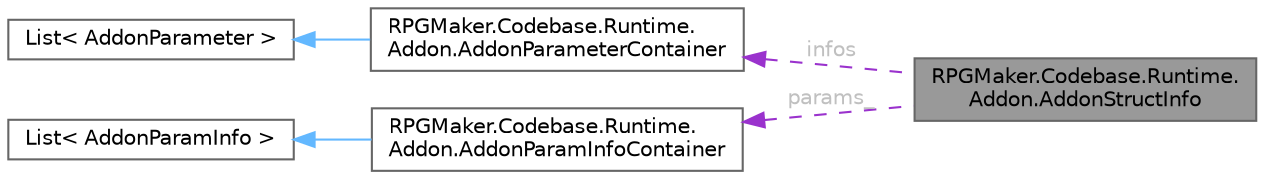 digraph "RPGMaker.Codebase.Runtime.Addon.AddonStructInfo"
{
 // LATEX_PDF_SIZE
  bgcolor="transparent";
  edge [fontname=Helvetica,fontsize=10,labelfontname=Helvetica,labelfontsize=10];
  node [fontname=Helvetica,fontsize=10,shape=box,height=0.2,width=0.4];
  rankdir="LR";
  Node1 [id="Node000001",label="RPGMaker.Codebase.Runtime.\lAddon.AddonStructInfo",height=0.2,width=0.4,color="gray40", fillcolor="grey60", style="filled", fontcolor="black",tooltip="😁 アドオン構造体情報"];
  Node2 -> Node1 [id="edge1_Node000001_Node000002",dir="back",color="darkorchid3",style="dashed",tooltip=" ",label=" infos",fontcolor="grey" ];
  Node2 [id="Node000002",label="RPGMaker.Codebase.Runtime.\lAddon.AddonParameterContainer",height=0.2,width=0.4,color="gray40", fillcolor="white", style="filled",URL="$de/d6e/class_r_p_g_maker_1_1_codebase_1_1_runtime_1_1_addon_1_1_addon_parameter_container.html",tooltip="😁 実質、ただの辞書"];
  Node3 -> Node2 [id="edge2_Node000002_Node000003",dir="back",color="steelblue1",style="solid",tooltip=" "];
  Node3 [id="Node000003",label="List\< AddonParameter \>",height=0.2,width=0.4,color="gray40", fillcolor="white", style="filled",tooltip=" "];
  Node4 -> Node1 [id="edge3_Node000001_Node000004",dir="back",color="darkorchid3",style="dashed",tooltip=" ",label=" params_",fontcolor="grey" ];
  Node4 [id="Node000004",label="RPGMaker.Codebase.Runtime.\lAddon.AddonParamInfoContainer",height=0.2,width=0.4,color="gray40", fillcolor="white", style="filled",URL="$d3/d9c/class_r_p_g_maker_1_1_codebase_1_1_runtime_1_1_addon_1_1_addon_param_info_container.html",tooltip="😁 実質、辞書の車輪再発明。アドオン情報関連"];
  Node5 -> Node4 [id="edge4_Node000004_Node000005",dir="back",color="steelblue1",style="solid",tooltip=" "];
  Node5 [id="Node000005",label="List\< AddonParamInfo \>",height=0.2,width=0.4,color="gray40", fillcolor="white", style="filled",tooltip=" "];
}

